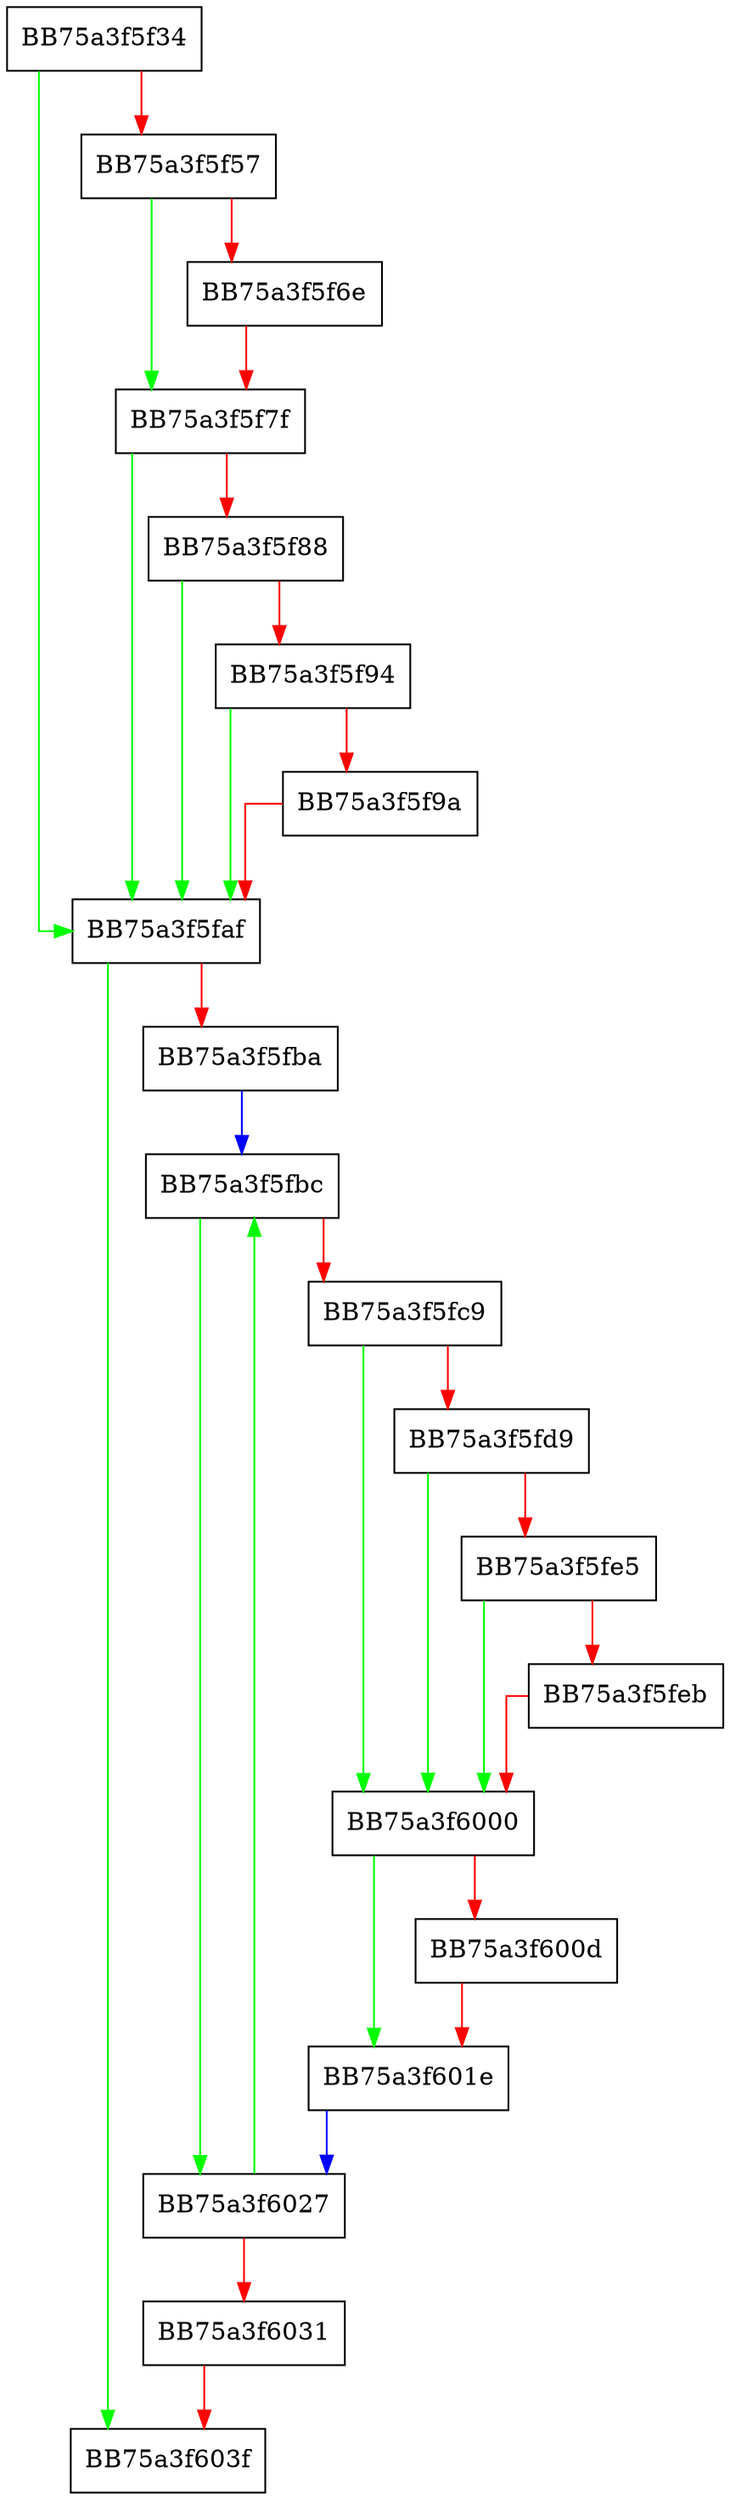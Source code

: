 digraph CleanupInternal {
  node [shape="box"];
  graph [splines=ortho];
  BB75a3f5f34 -> BB75a3f5faf [color="green"];
  BB75a3f5f34 -> BB75a3f5f57 [color="red"];
  BB75a3f5f57 -> BB75a3f5f7f [color="green"];
  BB75a3f5f57 -> BB75a3f5f6e [color="red"];
  BB75a3f5f6e -> BB75a3f5f7f [color="red"];
  BB75a3f5f7f -> BB75a3f5faf [color="green"];
  BB75a3f5f7f -> BB75a3f5f88 [color="red"];
  BB75a3f5f88 -> BB75a3f5faf [color="green"];
  BB75a3f5f88 -> BB75a3f5f94 [color="red"];
  BB75a3f5f94 -> BB75a3f5faf [color="green"];
  BB75a3f5f94 -> BB75a3f5f9a [color="red"];
  BB75a3f5f9a -> BB75a3f5faf [color="red"];
  BB75a3f5faf -> BB75a3f603f [color="green"];
  BB75a3f5faf -> BB75a3f5fba [color="red"];
  BB75a3f5fba -> BB75a3f5fbc [color="blue"];
  BB75a3f5fbc -> BB75a3f6027 [color="green"];
  BB75a3f5fbc -> BB75a3f5fc9 [color="red"];
  BB75a3f5fc9 -> BB75a3f6000 [color="green"];
  BB75a3f5fc9 -> BB75a3f5fd9 [color="red"];
  BB75a3f5fd9 -> BB75a3f6000 [color="green"];
  BB75a3f5fd9 -> BB75a3f5fe5 [color="red"];
  BB75a3f5fe5 -> BB75a3f6000 [color="green"];
  BB75a3f5fe5 -> BB75a3f5feb [color="red"];
  BB75a3f5feb -> BB75a3f6000 [color="red"];
  BB75a3f6000 -> BB75a3f601e [color="green"];
  BB75a3f6000 -> BB75a3f600d [color="red"];
  BB75a3f600d -> BB75a3f601e [color="red"];
  BB75a3f601e -> BB75a3f6027 [color="blue"];
  BB75a3f6027 -> BB75a3f5fbc [color="green"];
  BB75a3f6027 -> BB75a3f6031 [color="red"];
  BB75a3f6031 -> BB75a3f603f [color="red"];
}